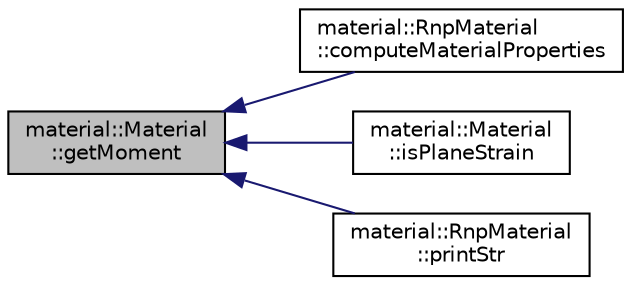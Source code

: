 digraph "material::Material::getMoment"
{
  edge [fontname="Helvetica",fontsize="10",labelfontname="Helvetica",labelfontsize="10"];
  node [fontname="Helvetica",fontsize="10",shape=record];
  rankdir="LR";
  Node31 [label="material::Material\l::getMoment",height=0.2,width=0.4,color="black", fillcolor="grey75", style="filled", fontcolor="black"];
  Node31 -> Node32 [dir="back",color="midnightblue",fontsize="10",style="solid",fontname="Helvetica"];
  Node32 [label="material::RnpMaterial\l::computeMaterialProperties",height=0.2,width=0.4,color="black", fillcolor="white", style="filled",URL="$classmaterial_1_1RnpMaterial.html#aaa75e4d847e8be2bc8956db1aebc9dc4",tooltip="Computes elastic and fracture material properties and returns the data. "];
  Node31 -> Node33 [dir="back",color="midnightblue",fontsize="10",style="solid",fontname="Helvetica"];
  Node33 [label="material::Material\l::isPlaneStrain",height=0.2,width=0.4,color="black", fillcolor="white", style="filled",URL="$classmaterial_1_1Material.html#a8ef43fb1aafde357f7e7abbe1abd7d56",tooltip="Returns plane-strain condition. "];
  Node31 -> Node34 [dir="back",color="midnightblue",fontsize="10",style="solid",fontname="Helvetica"];
  Node34 [label="material::RnpMaterial\l::printStr",height=0.2,width=0.4,color="black", fillcolor="white", style="filled",URL="$classmaterial_1_1RnpMaterial.html#a7484f6eaffa46bd4b3826ca6c912af08",tooltip="Print information about this object. "];
}

